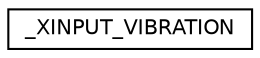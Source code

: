 digraph "Graphical Class Hierarchy"
{
 // LATEX_PDF_SIZE
  edge [fontname="Helvetica",fontsize="10",labelfontname="Helvetica",labelfontsize="10"];
  node [fontname="Helvetica",fontsize="10",shape=record];
  rankdir="LR";
  Node0 [label="_XINPUT_VIBRATION",height=0.2,width=0.4,color="black", fillcolor="white", style="filled",URL="$struct__XINPUT__VIBRATION.html",tooltip=" "];
}
